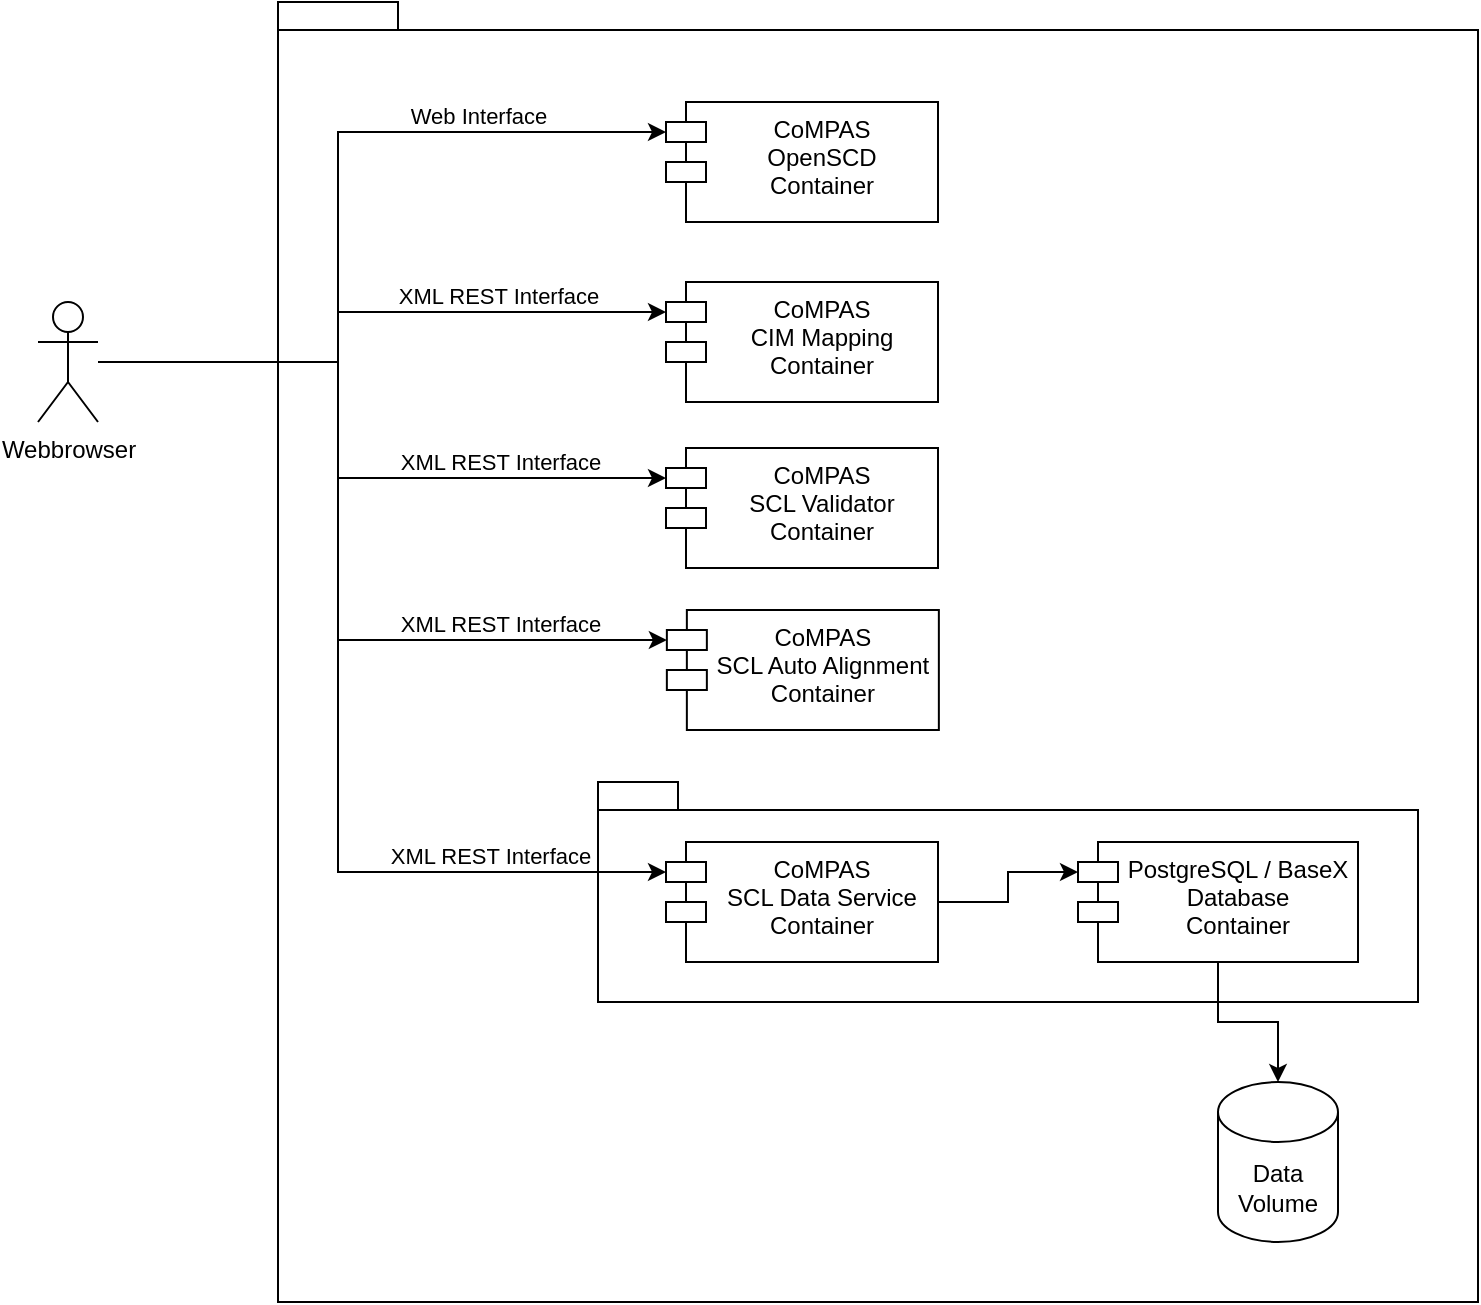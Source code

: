 <mxfile version="17.1.5" type="device"><diagram id="T-R3OtyBSL5H7eszwxaB" name="Page-1"><mxGraphModel dx="1139" dy="647" grid="1" gridSize="10" guides="1" tooltips="1" connect="1" arrows="1" fold="1" page="1" pageScale="1" pageWidth="850" pageHeight="1100" math="0" shadow="0"><root><mxCell id="0"/><mxCell id="1" parent="0"/><mxCell id="M5hk0CjcMqNAaUTzcJsq-1" value="" style="shape=folder;fontStyle=1;spacingTop=10;tabWidth=40;tabHeight=14;tabPosition=left;html=1;" parent="1" vertex="1"><mxGeometry x="150" y="140" width="600" height="650" as="geometry"/></mxCell><mxCell id="M5hk0CjcMqNAaUTzcJsq-15" value="" style="shape=folder;fontStyle=1;spacingTop=10;tabWidth=40;tabHeight=14;tabPosition=left;html=1;" parent="1" vertex="1"><mxGeometry x="310" y="530" width="410" height="110" as="geometry"/></mxCell><mxCell id="M5hk0CjcMqNAaUTzcJsq-4" style="edgeStyle=orthogonalEdgeStyle;rounded=0;orthogonalLoop=1;jettySize=auto;html=1;entryX=0;entryY=0;entryDx=0;entryDy=15;entryPerimeter=0;" parent="1" source="M5hk0CjcMqNAaUTzcJsq-2" target="M5hk0CjcMqNAaUTzcJsq-3" edge="1"><mxGeometry relative="1" as="geometry"><Array as="points"><mxPoint x="180" y="320"/><mxPoint x="180" y="205"/></Array></mxGeometry></mxCell><mxCell id="M5hk0CjcMqNAaUTzcJsq-10" value="Web Interface" style="edgeLabel;html=1;align=center;verticalAlign=middle;resizable=0;points=[];" parent="M5hk0CjcMqNAaUTzcJsq-4" vertex="1" connectable="0"><mxGeometry x="0.515" y="-1" relative="1" as="geometry"><mxPoint x="3" y="-9" as="offset"/></mxGeometry></mxCell><mxCell id="M5hk0CjcMqNAaUTzcJsq-7" style="edgeStyle=orthogonalEdgeStyle;rounded=0;orthogonalLoop=1;jettySize=auto;html=1;entryX=0;entryY=0;entryDx=0;entryDy=15;entryPerimeter=0;" parent="1" source="M5hk0CjcMqNAaUTzcJsq-2" target="M5hk0CjcMqNAaUTzcJsq-6" edge="1"><mxGeometry relative="1" as="geometry"><Array as="points"><mxPoint x="180" y="320"/><mxPoint x="180" y="295"/></Array></mxGeometry></mxCell><mxCell id="M5hk0CjcMqNAaUTzcJsq-11" value="XML REST Interface" style="edgeLabel;html=1;align=center;verticalAlign=middle;resizable=0;points=[];" parent="M5hk0CjcMqNAaUTzcJsq-7" vertex="1" connectable="0"><mxGeometry x="0.453" y="-2" relative="1" as="geometry"><mxPoint y="-10" as="offset"/></mxGeometry></mxCell><mxCell id="M5hk0CjcMqNAaUTzcJsq-9" style="edgeStyle=orthogonalEdgeStyle;rounded=0;orthogonalLoop=1;jettySize=auto;html=1;entryX=0;entryY=0;entryDx=0;entryDy=15;entryPerimeter=0;" parent="1" source="M5hk0CjcMqNAaUTzcJsq-2" target="M5hk0CjcMqNAaUTzcJsq-8" edge="1"><mxGeometry relative="1" as="geometry"><Array as="points"><mxPoint x="180" y="320"/><mxPoint x="180" y="575"/></Array></mxGeometry></mxCell><mxCell id="M5hk0CjcMqNAaUTzcJsq-12" value="XML REST Interface" style="edgeLabel;html=1;align=center;verticalAlign=middle;resizable=0;points=[];" parent="M5hk0CjcMqNAaUTzcJsq-9" vertex="1" connectable="0"><mxGeometry x="0.534" y="4" relative="1" as="geometry"><mxPoint x="37" y="-4" as="offset"/></mxGeometry></mxCell><mxCell id="M5hk0CjcMqNAaUTzcJsq-2" value="Webbrowser" style="shape=umlActor;verticalLabelPosition=bottom;verticalAlign=top;html=1;" parent="1" vertex="1"><mxGeometry x="30" y="290" width="30" height="60" as="geometry"/></mxCell><mxCell id="M5hk0CjcMqNAaUTzcJsq-3" value="CoMPAS &#10;OpenSCD&#10;Container" style="shape=module;align=left;spacingLeft=20;align=center;verticalAlign=top;" parent="1" vertex="1"><mxGeometry x="344" y="190" width="136" height="60" as="geometry"/></mxCell><mxCell id="M5hk0CjcMqNAaUTzcJsq-6" value="CoMPAS &#10;CIM Mapping&#10;Container" style="shape=module;align=left;spacingLeft=20;align=center;verticalAlign=top;" parent="1" vertex="1"><mxGeometry x="344" y="280" width="136" height="60" as="geometry"/></mxCell><mxCell id="M5hk0CjcMqNAaUTzcJsq-14" style="edgeStyle=orthogonalEdgeStyle;rounded=0;orthogonalLoop=1;jettySize=auto;html=1;entryX=0;entryY=0;entryDx=0;entryDy=15;entryPerimeter=0;" parent="1" source="M5hk0CjcMqNAaUTzcJsq-8" target="M5hk0CjcMqNAaUTzcJsq-13" edge="1"><mxGeometry relative="1" as="geometry"/></mxCell><mxCell id="M5hk0CjcMqNAaUTzcJsq-8" value="CoMPAS &#10;SCL Data Service&#10;Container" style="shape=module;align=left;spacingLeft=20;align=center;verticalAlign=top;" parent="1" vertex="1"><mxGeometry x="344" y="560" width="136" height="60" as="geometry"/></mxCell><mxCell id="M5hk0CjcMqNAaUTzcJsq-17" style="edgeStyle=orthogonalEdgeStyle;rounded=0;orthogonalLoop=1;jettySize=auto;html=1;entryX=0.5;entryY=0;entryDx=0;entryDy=0;entryPerimeter=0;" parent="1" source="M5hk0CjcMqNAaUTzcJsq-13" target="M5hk0CjcMqNAaUTzcJsq-16" edge="1"><mxGeometry relative="1" as="geometry"/></mxCell><mxCell id="M5hk0CjcMqNAaUTzcJsq-13" value="PostgreSQL / BaseX&#10;Database&#10;Container" style="shape=module;align=left;spacingLeft=20;align=center;verticalAlign=top;" parent="1" vertex="1"><mxGeometry x="550" y="560" width="140" height="60" as="geometry"/></mxCell><mxCell id="M5hk0CjcMqNAaUTzcJsq-16" value="Data&lt;br&gt;Volume" style="shape=cylinder3;whiteSpace=wrap;html=1;boundedLbl=1;backgroundOutline=1;size=15;" parent="1" vertex="1"><mxGeometry x="620" y="680" width="60" height="80" as="geometry"/></mxCell><mxCell id="jA_yYroUoK0v_S3Pk9ZL-2" value="CoMPAS &#10;SCL Validator&#10;Container" style="shape=module;align=left;spacingLeft=20;align=center;verticalAlign=top;" parent="1" vertex="1"><mxGeometry x="344" y="363" width="136" height="60" as="geometry"/></mxCell><mxCell id="jA_yYroUoK0v_S3Pk9ZL-3" style="edgeStyle=orthogonalEdgeStyle;rounded=0;orthogonalLoop=1;jettySize=auto;html=1;entryX=0;entryY=0;entryDx=0;entryDy=15;entryPerimeter=0;" parent="1" target="jA_yYroUoK0v_S3Pk9ZL-2" edge="1"><mxGeometry relative="1" as="geometry"><Array as="points"><mxPoint x="180" y="320"/><mxPoint x="180" y="378"/></Array><mxPoint x="60" y="320" as="sourcePoint"/><mxPoint x="354" y="305" as="targetPoint"/></mxGeometry></mxCell><mxCell id="jA_yYroUoK0v_S3Pk9ZL-4" value="XML REST Interface" style="edgeLabel;html=1;align=center;verticalAlign=middle;resizable=0;points=[];" parent="jA_yYroUoK0v_S3Pk9ZL-3" vertex="1" connectable="0"><mxGeometry x="0.453" y="-2" relative="1" as="geometry"><mxPoint x="10" y="-10" as="offset"/></mxGeometry></mxCell><mxCell id="uNwBuaDXIMa9w3f-Pykc-2" value="CoMPAS &#10;SCL Auto Alignment&#10;Container" style="shape=module;align=left;spacingLeft=20;align=center;verticalAlign=top;" vertex="1" parent="1"><mxGeometry x="344.43" y="444" width="136" height="60" as="geometry"/></mxCell><mxCell id="uNwBuaDXIMa9w3f-Pykc-3" value="XML REST Interface" style="edgeLabel;html=1;align=center;verticalAlign=middle;resizable=0;points=[];" vertex="1" connectable="0" parent="1"><mxGeometry x="261.002" y="451.016" as="geometry"/></mxCell><mxCell id="uNwBuaDXIMa9w3f-Pykc-4" style="edgeStyle=orthogonalEdgeStyle;rounded=0;orthogonalLoop=1;jettySize=auto;html=1;entryX=0;entryY=0;entryDx=0;entryDy=15;entryPerimeter=0;" edge="1" parent="1" target="uNwBuaDXIMa9w3f-Pykc-2"><mxGeometry relative="1" as="geometry"><Array as="points"><mxPoint x="180" y="320"/><mxPoint x="180" y="459"/></Array><mxPoint x="60" y="320" as="sourcePoint"/><mxPoint x="100" y="580" as="targetPoint"/></mxGeometry></mxCell></root></mxGraphModel></diagram></mxfile>